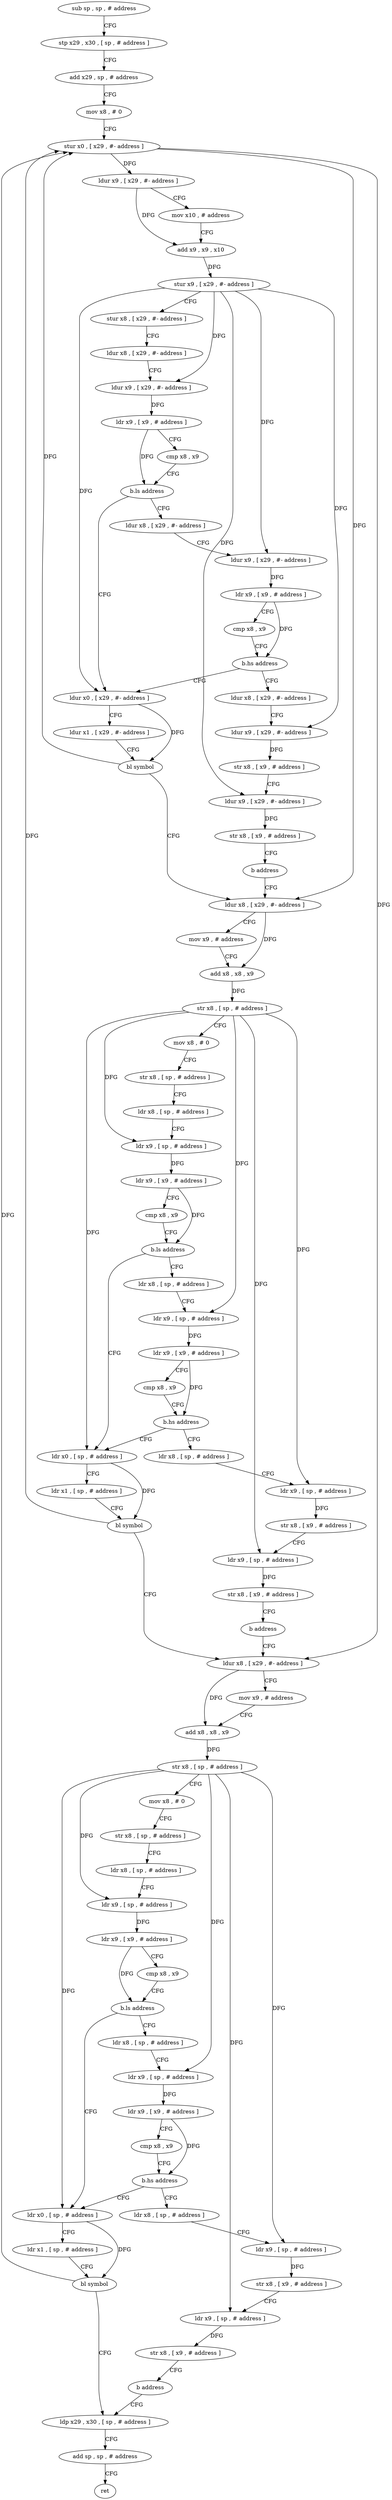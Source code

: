 digraph "func" {
"4229388" [label = "sub sp , sp , # address" ]
"4229392" [label = "stp x29 , x30 , [ sp , # address ]" ]
"4229396" [label = "add x29 , sp , # address" ]
"4229400" [label = "mov x8 , # 0" ]
"4229404" [label = "stur x0 , [ x29 , #- address ]" ]
"4229408" [label = "ldur x9 , [ x29 , #- address ]" ]
"4229412" [label = "mov x10 , # address" ]
"4229416" [label = "add x9 , x9 , x10" ]
"4229420" [label = "stur x9 , [ x29 , #- address ]" ]
"4229424" [label = "stur x8 , [ x29 , #- address ]" ]
"4229428" [label = "ldur x8 , [ x29 , #- address ]" ]
"4229432" [label = "ldur x9 , [ x29 , #- address ]" ]
"4229436" [label = "ldr x9 , [ x9 , # address ]" ]
"4229440" [label = "cmp x8 , x9" ]
"4229444" [label = "b.ls address" ]
"4229492" [label = "ldur x0 , [ x29 , #- address ]" ]
"4229448" [label = "ldur x8 , [ x29 , #- address ]" ]
"4229496" [label = "ldur x1 , [ x29 , #- address ]" ]
"4229500" [label = "bl symbol" ]
"4229504" [label = "ldur x8 , [ x29 , #- address ]" ]
"4229452" [label = "ldur x9 , [ x29 , #- address ]" ]
"4229456" [label = "ldr x9 , [ x9 , # address ]" ]
"4229460" [label = "cmp x8 , x9" ]
"4229464" [label = "b.hs address" ]
"4229468" [label = "ldur x8 , [ x29 , #- address ]" ]
"4229592" [label = "ldr x0 , [ sp , # address ]" ]
"4229596" [label = "ldr x1 , [ sp , # address ]" ]
"4229600" [label = "bl symbol" ]
"4229604" [label = "ldur x8 , [ x29 , #- address ]" ]
"4229548" [label = "ldr x8 , [ sp , # address ]" ]
"4229552" [label = "ldr x9 , [ sp , # address ]" ]
"4229556" [label = "ldr x9 , [ x9 , # address ]" ]
"4229560" [label = "cmp x8 , x9" ]
"4229564" [label = "b.hs address" ]
"4229568" [label = "ldr x8 , [ sp , # address ]" ]
"4229472" [label = "ldur x9 , [ x29 , #- address ]" ]
"4229476" [label = "str x8 , [ x9 , # address ]" ]
"4229480" [label = "ldur x9 , [ x29 , #- address ]" ]
"4229484" [label = "str x8 , [ x9 , # address ]" ]
"4229488" [label = "b address" ]
"4229692" [label = "ldr x0 , [ sp , # address ]" ]
"4229696" [label = "ldr x1 , [ sp , # address ]" ]
"4229700" [label = "bl symbol" ]
"4229704" [label = "ldp x29 , x30 , [ sp , # address ]" ]
"4229648" [label = "ldr x8 , [ sp , # address ]" ]
"4229652" [label = "ldr x9 , [ sp , # address ]" ]
"4229656" [label = "ldr x9 , [ x9 , # address ]" ]
"4229660" [label = "cmp x8 , x9" ]
"4229664" [label = "b.hs address" ]
"4229668" [label = "ldr x8 , [ sp , # address ]" ]
"4229572" [label = "ldr x9 , [ sp , # address ]" ]
"4229576" [label = "str x8 , [ x9 , # address ]" ]
"4229580" [label = "ldr x9 , [ sp , # address ]" ]
"4229584" [label = "str x8 , [ x9 , # address ]" ]
"4229588" [label = "b address" ]
"4229508" [label = "mov x9 , # address" ]
"4229512" [label = "add x8 , x8 , x9" ]
"4229516" [label = "str x8 , [ sp , # address ]" ]
"4229520" [label = "mov x8 , # 0" ]
"4229524" [label = "str x8 , [ sp , # address ]" ]
"4229528" [label = "ldr x8 , [ sp , # address ]" ]
"4229532" [label = "ldr x9 , [ sp , # address ]" ]
"4229536" [label = "ldr x9 , [ x9 , # address ]" ]
"4229540" [label = "cmp x8 , x9" ]
"4229544" [label = "b.ls address" ]
"4229672" [label = "ldr x9 , [ sp , # address ]" ]
"4229676" [label = "str x8 , [ x9 , # address ]" ]
"4229680" [label = "ldr x9 , [ sp , # address ]" ]
"4229684" [label = "str x8 , [ x9 , # address ]" ]
"4229688" [label = "b address" ]
"4229608" [label = "mov x9 , # address" ]
"4229612" [label = "add x8 , x8 , x9" ]
"4229616" [label = "str x8 , [ sp , # address ]" ]
"4229620" [label = "mov x8 , # 0" ]
"4229624" [label = "str x8 , [ sp , # address ]" ]
"4229628" [label = "ldr x8 , [ sp , # address ]" ]
"4229632" [label = "ldr x9 , [ sp , # address ]" ]
"4229636" [label = "ldr x9 , [ x9 , # address ]" ]
"4229640" [label = "cmp x8 , x9" ]
"4229644" [label = "b.ls address" ]
"4229708" [label = "add sp , sp , # address" ]
"4229712" [label = "ret" ]
"4229388" -> "4229392" [ label = "CFG" ]
"4229392" -> "4229396" [ label = "CFG" ]
"4229396" -> "4229400" [ label = "CFG" ]
"4229400" -> "4229404" [ label = "CFG" ]
"4229404" -> "4229408" [ label = "DFG" ]
"4229404" -> "4229504" [ label = "DFG" ]
"4229404" -> "4229604" [ label = "DFG" ]
"4229408" -> "4229412" [ label = "CFG" ]
"4229408" -> "4229416" [ label = "DFG" ]
"4229412" -> "4229416" [ label = "CFG" ]
"4229416" -> "4229420" [ label = "DFG" ]
"4229420" -> "4229424" [ label = "CFG" ]
"4229420" -> "4229432" [ label = "DFG" ]
"4229420" -> "4229492" [ label = "DFG" ]
"4229420" -> "4229452" [ label = "DFG" ]
"4229420" -> "4229472" [ label = "DFG" ]
"4229420" -> "4229480" [ label = "DFG" ]
"4229424" -> "4229428" [ label = "CFG" ]
"4229428" -> "4229432" [ label = "CFG" ]
"4229432" -> "4229436" [ label = "DFG" ]
"4229436" -> "4229440" [ label = "CFG" ]
"4229436" -> "4229444" [ label = "DFG" ]
"4229440" -> "4229444" [ label = "CFG" ]
"4229444" -> "4229492" [ label = "CFG" ]
"4229444" -> "4229448" [ label = "CFG" ]
"4229492" -> "4229496" [ label = "CFG" ]
"4229492" -> "4229500" [ label = "DFG" ]
"4229448" -> "4229452" [ label = "CFG" ]
"4229496" -> "4229500" [ label = "CFG" ]
"4229500" -> "4229504" [ label = "CFG" ]
"4229500" -> "4229404" [ label = "DFG" ]
"4229504" -> "4229508" [ label = "CFG" ]
"4229504" -> "4229512" [ label = "DFG" ]
"4229452" -> "4229456" [ label = "DFG" ]
"4229456" -> "4229460" [ label = "CFG" ]
"4229456" -> "4229464" [ label = "DFG" ]
"4229460" -> "4229464" [ label = "CFG" ]
"4229464" -> "4229492" [ label = "CFG" ]
"4229464" -> "4229468" [ label = "CFG" ]
"4229468" -> "4229472" [ label = "CFG" ]
"4229592" -> "4229596" [ label = "CFG" ]
"4229592" -> "4229600" [ label = "DFG" ]
"4229596" -> "4229600" [ label = "CFG" ]
"4229600" -> "4229604" [ label = "CFG" ]
"4229600" -> "4229404" [ label = "DFG" ]
"4229604" -> "4229608" [ label = "CFG" ]
"4229604" -> "4229612" [ label = "DFG" ]
"4229548" -> "4229552" [ label = "CFG" ]
"4229552" -> "4229556" [ label = "DFG" ]
"4229556" -> "4229560" [ label = "CFG" ]
"4229556" -> "4229564" [ label = "DFG" ]
"4229560" -> "4229564" [ label = "CFG" ]
"4229564" -> "4229592" [ label = "CFG" ]
"4229564" -> "4229568" [ label = "CFG" ]
"4229568" -> "4229572" [ label = "CFG" ]
"4229472" -> "4229476" [ label = "DFG" ]
"4229476" -> "4229480" [ label = "CFG" ]
"4229480" -> "4229484" [ label = "DFG" ]
"4229484" -> "4229488" [ label = "CFG" ]
"4229488" -> "4229504" [ label = "CFG" ]
"4229692" -> "4229696" [ label = "CFG" ]
"4229692" -> "4229700" [ label = "DFG" ]
"4229696" -> "4229700" [ label = "CFG" ]
"4229700" -> "4229704" [ label = "CFG" ]
"4229700" -> "4229404" [ label = "DFG" ]
"4229704" -> "4229708" [ label = "CFG" ]
"4229648" -> "4229652" [ label = "CFG" ]
"4229652" -> "4229656" [ label = "DFG" ]
"4229656" -> "4229660" [ label = "CFG" ]
"4229656" -> "4229664" [ label = "DFG" ]
"4229660" -> "4229664" [ label = "CFG" ]
"4229664" -> "4229692" [ label = "CFG" ]
"4229664" -> "4229668" [ label = "CFG" ]
"4229668" -> "4229672" [ label = "CFG" ]
"4229572" -> "4229576" [ label = "DFG" ]
"4229576" -> "4229580" [ label = "CFG" ]
"4229580" -> "4229584" [ label = "DFG" ]
"4229584" -> "4229588" [ label = "CFG" ]
"4229588" -> "4229604" [ label = "CFG" ]
"4229508" -> "4229512" [ label = "CFG" ]
"4229512" -> "4229516" [ label = "DFG" ]
"4229516" -> "4229520" [ label = "CFG" ]
"4229516" -> "4229532" [ label = "DFG" ]
"4229516" -> "4229592" [ label = "DFG" ]
"4229516" -> "4229552" [ label = "DFG" ]
"4229516" -> "4229572" [ label = "DFG" ]
"4229516" -> "4229580" [ label = "DFG" ]
"4229520" -> "4229524" [ label = "CFG" ]
"4229524" -> "4229528" [ label = "CFG" ]
"4229528" -> "4229532" [ label = "CFG" ]
"4229532" -> "4229536" [ label = "DFG" ]
"4229536" -> "4229540" [ label = "CFG" ]
"4229536" -> "4229544" [ label = "DFG" ]
"4229540" -> "4229544" [ label = "CFG" ]
"4229544" -> "4229592" [ label = "CFG" ]
"4229544" -> "4229548" [ label = "CFG" ]
"4229672" -> "4229676" [ label = "DFG" ]
"4229676" -> "4229680" [ label = "CFG" ]
"4229680" -> "4229684" [ label = "DFG" ]
"4229684" -> "4229688" [ label = "CFG" ]
"4229688" -> "4229704" [ label = "CFG" ]
"4229608" -> "4229612" [ label = "CFG" ]
"4229612" -> "4229616" [ label = "DFG" ]
"4229616" -> "4229620" [ label = "CFG" ]
"4229616" -> "4229632" [ label = "DFG" ]
"4229616" -> "4229692" [ label = "DFG" ]
"4229616" -> "4229652" [ label = "DFG" ]
"4229616" -> "4229672" [ label = "DFG" ]
"4229616" -> "4229680" [ label = "DFG" ]
"4229620" -> "4229624" [ label = "CFG" ]
"4229624" -> "4229628" [ label = "CFG" ]
"4229628" -> "4229632" [ label = "CFG" ]
"4229632" -> "4229636" [ label = "DFG" ]
"4229636" -> "4229640" [ label = "CFG" ]
"4229636" -> "4229644" [ label = "DFG" ]
"4229640" -> "4229644" [ label = "CFG" ]
"4229644" -> "4229692" [ label = "CFG" ]
"4229644" -> "4229648" [ label = "CFG" ]
"4229708" -> "4229712" [ label = "CFG" ]
}
